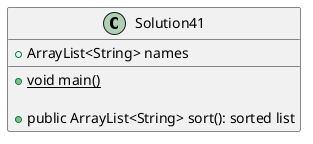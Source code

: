 @startuml
'https://plantuml.com/class-diagram

class Solution41{
+ArrayList<String> names

+{static} {method} void main()

+{method} public ArrayList<String> sort(): sorted list
}
@enduml